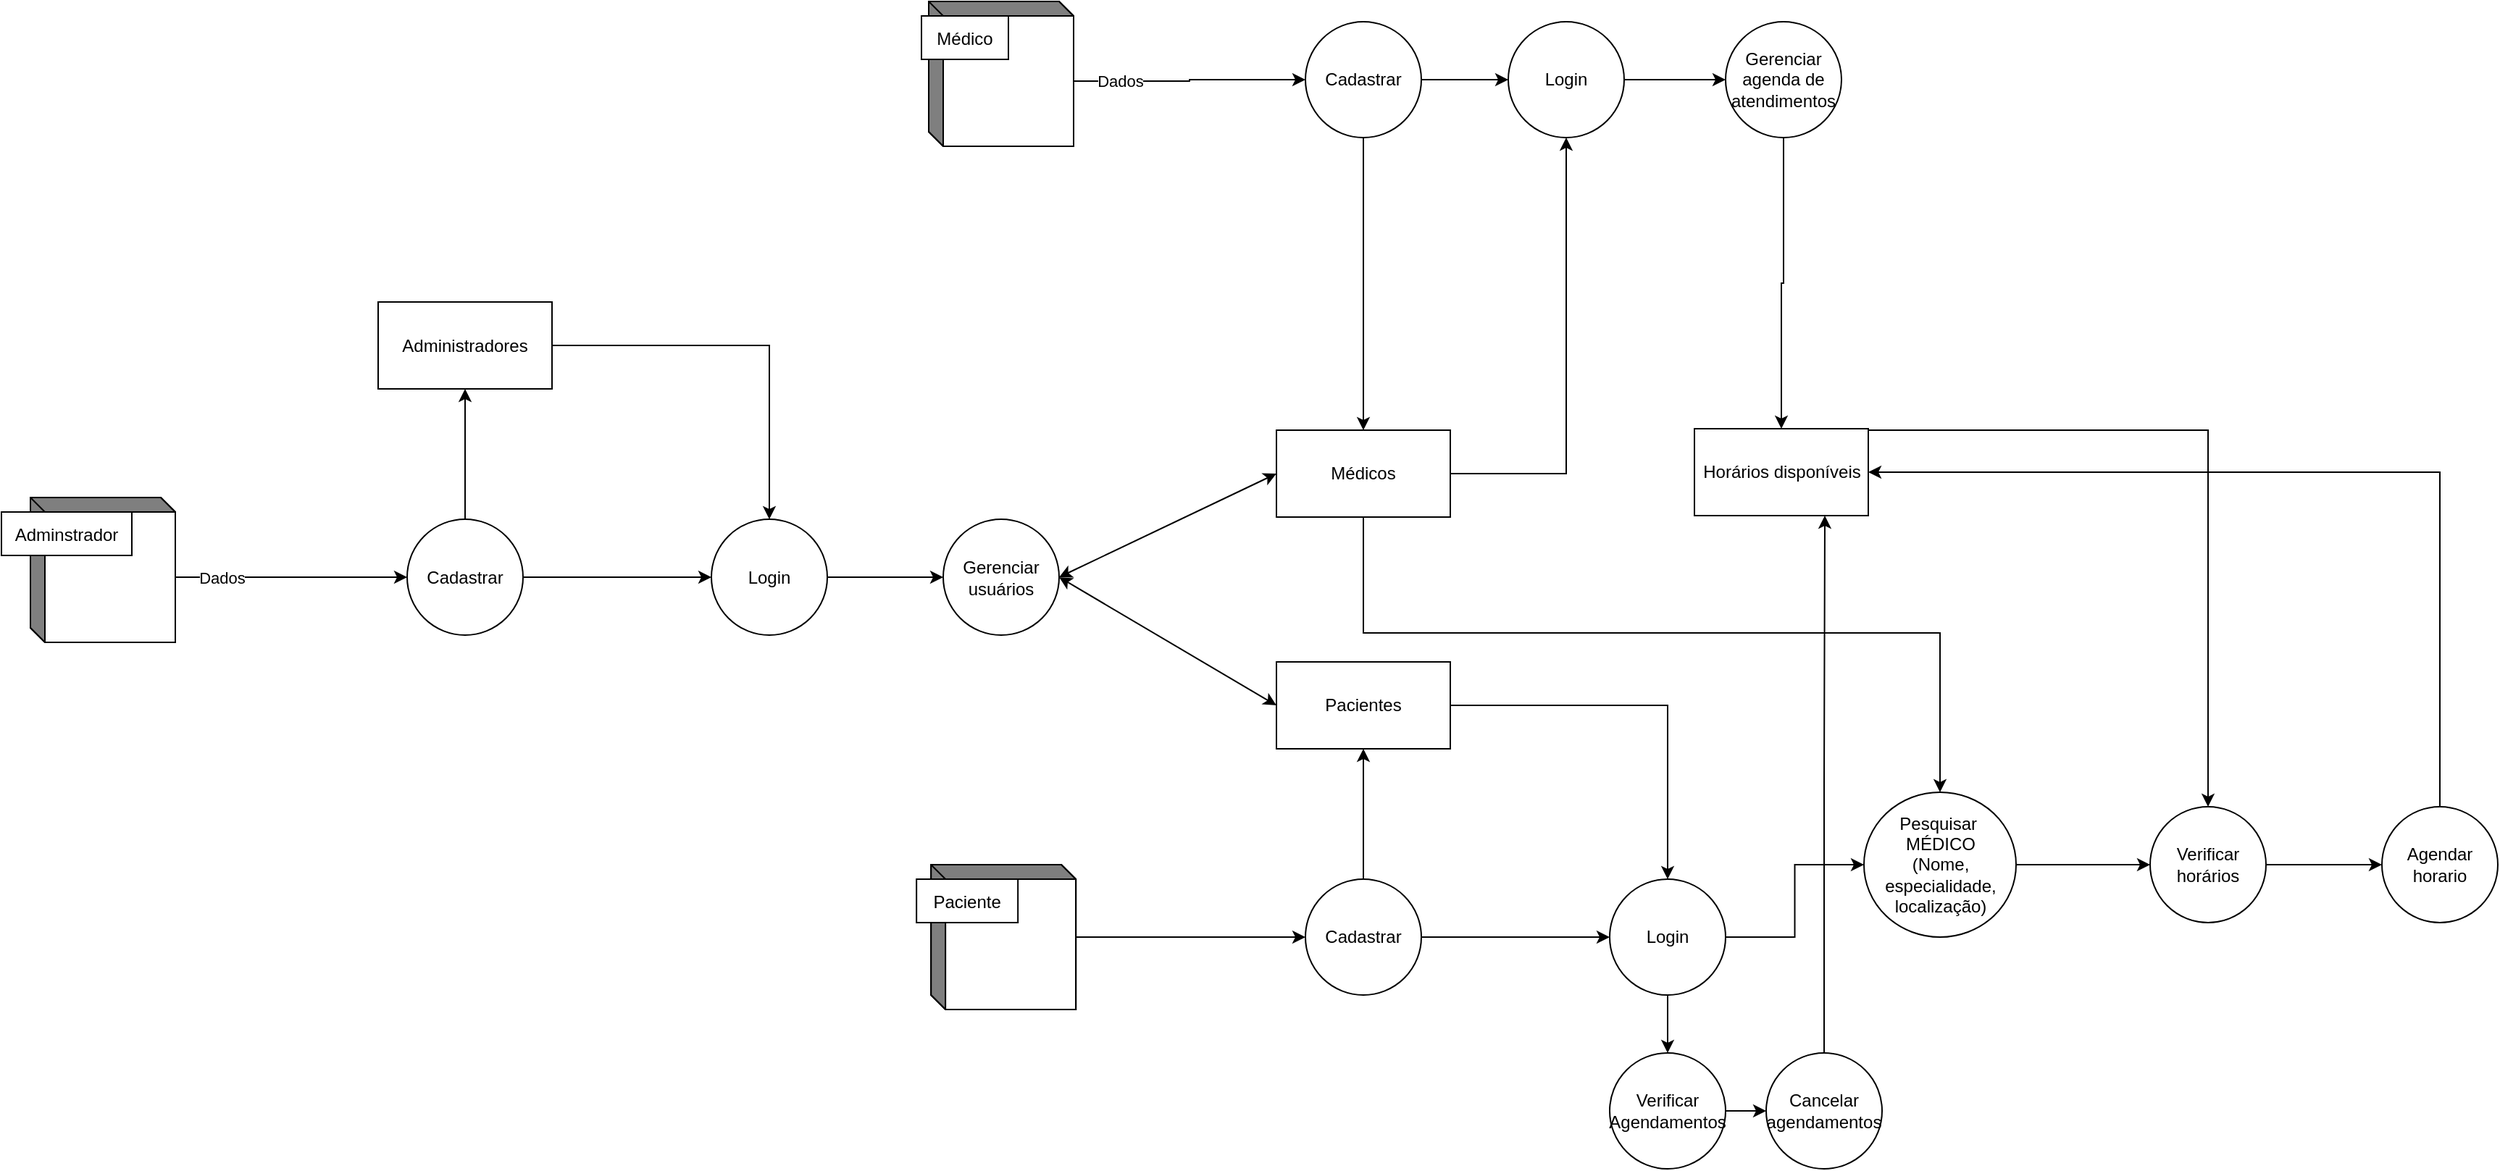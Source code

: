 <mxfile version="28.2.1">
  <diagram name="Página-1" id="ov01r3VqUNew-LuSt0n_">
    <mxGraphModel dx="3387" dy="2810" grid="1" gridSize="10" guides="1" tooltips="1" connect="1" arrows="1" fold="1" page="1" pageScale="1" pageWidth="827" pageHeight="1169" math="0" shadow="0">
      <root>
        <mxCell id="0" />
        <mxCell id="1" parent="0" />
        <mxCell id="sL7_nI7Hm1iqcbf_yprJ-4" value="" style="edgeStyle=orthogonalEdgeStyle;rounded=0;orthogonalLoop=1;jettySize=auto;html=1;exitX=0;exitY=0;exitDx=100;exitDy=55;exitPerimeter=0;entryX=0;entryY=0.5;entryDx=0;entryDy=0;" parent="1" source="sL7_nI7Hm1iqcbf_yprJ-16" target="sL7_nI7Hm1iqcbf_yprJ-3" edge="1">
          <mxGeometry relative="1" as="geometry">
            <mxPoint x="255" y="-6.0" as="sourcePoint" />
          </mxGeometry>
        </mxCell>
        <mxCell id="sL7_nI7Hm1iqcbf_yprJ-11" value="Dados" style="edgeLabel;html=1;align=center;verticalAlign=middle;resizable=0;points=[];" parent="sL7_nI7Hm1iqcbf_yprJ-4" vertex="1" connectable="0">
          <mxGeometry x="-0.646" y="-1" relative="1" as="geometry">
            <mxPoint x="3" y="-1" as="offset" />
          </mxGeometry>
        </mxCell>
        <mxCell id="sL7_nI7Hm1iqcbf_yprJ-37" style="edgeStyle=orthogonalEdgeStyle;rounded=0;orthogonalLoop=1;jettySize=auto;html=1;exitX=1;exitY=0.5;exitDx=0;exitDy=0;entryX=0;entryY=0.5;entryDx=0;entryDy=0;" parent="1" source="sL7_nI7Hm1iqcbf_yprJ-3" target="sL7_nI7Hm1iqcbf_yprJ-31" edge="1">
          <mxGeometry relative="1" as="geometry" />
        </mxCell>
        <mxCell id="sL7_nI7Hm1iqcbf_yprJ-51" value="" style="edgeStyle=orthogonalEdgeStyle;rounded=0;orthogonalLoop=1;jettySize=auto;html=1;" parent="1" source="sL7_nI7Hm1iqcbf_yprJ-3" target="sL7_nI7Hm1iqcbf_yprJ-50" edge="1">
          <mxGeometry relative="1" as="geometry" />
        </mxCell>
        <mxCell id="sL7_nI7Hm1iqcbf_yprJ-3" value="Cadastrar" style="ellipse;whiteSpace=wrap;html=1;" parent="1" vertex="1">
          <mxGeometry x="380" y="358" width="80" height="80" as="geometry" />
        </mxCell>
        <mxCell id="sL7_nI7Hm1iqcbf_yprJ-16" value="" style="html=1;dashed=0;whiteSpace=wrap;shape=mxgraph.dfd.externalEntity" parent="1" vertex="1">
          <mxGeometry x="120" y="344" width="100" height="100" as="geometry" />
        </mxCell>
        <mxCell id="sL7_nI7Hm1iqcbf_yprJ-17" value="Médico" style="autosize=1;part=1;resizable=0;strokeColor=inherit;fillColor=inherit;gradientColor=inherit;" parent="sL7_nI7Hm1iqcbf_yprJ-16" vertex="1">
          <mxGeometry width="60" height="30" relative="1" as="geometry">
            <mxPoint x="-5" y="10" as="offset" />
          </mxGeometry>
        </mxCell>
        <mxCell id="sL7_nI7Hm1iqcbf_yprJ-18" value="" style="html=1;dashed=0;whiteSpace=wrap;shape=mxgraph.dfd.externalEntity" parent="1" vertex="1">
          <mxGeometry x="-500" y="686.5" width="100" height="100" as="geometry" />
        </mxCell>
        <mxCell id="sL7_nI7Hm1iqcbf_yprJ-19" value="Adminstrador" style="autosize=1;part=1;resizable=0;strokeColor=inherit;fillColor=inherit;gradientColor=inherit;" parent="sL7_nI7Hm1iqcbf_yprJ-18" vertex="1">
          <mxGeometry width="90" height="30" relative="1" as="geometry">
            <mxPoint x="-20" y="10" as="offset" />
          </mxGeometry>
        </mxCell>
        <mxCell id="sL7_nI7Hm1iqcbf_yprJ-42" style="edgeStyle=orthogonalEdgeStyle;rounded=0;orthogonalLoop=1;jettySize=auto;html=1;" parent="1" source="sL7_nI7Hm1iqcbf_yprJ-20" target="sL7_nI7Hm1iqcbf_yprJ-40" edge="1">
          <mxGeometry relative="1" as="geometry" />
        </mxCell>
        <mxCell id="sL7_nI7Hm1iqcbf_yprJ-20" value="" style="html=1;dashed=0;whiteSpace=wrap;shape=mxgraph.dfd.externalEntity" parent="1" vertex="1">
          <mxGeometry x="121.57" y="940" width="100" height="100" as="geometry" />
        </mxCell>
        <mxCell id="sL7_nI7Hm1iqcbf_yprJ-21" value="Paciente" style="autosize=1;part=1;resizable=0;strokeColor=inherit;fillColor=inherit;gradientColor=inherit;" parent="sL7_nI7Hm1iqcbf_yprJ-20" vertex="1">
          <mxGeometry width="70" height="30" relative="1" as="geometry">
            <mxPoint x="-10" y="10" as="offset" />
          </mxGeometry>
        </mxCell>
        <mxCell id="sL7_nI7Hm1iqcbf_yprJ-79" value="" style="edgeStyle=orthogonalEdgeStyle;rounded=0;orthogonalLoop=1;jettySize=auto;html=1;" parent="1" source="sL7_nI7Hm1iqcbf_yprJ-31" target="sL7_nI7Hm1iqcbf_yprJ-78" edge="1">
          <mxGeometry relative="1" as="geometry" />
        </mxCell>
        <mxCell id="sL7_nI7Hm1iqcbf_yprJ-31" value="Login" style="ellipse;whiteSpace=wrap;html=1;dashed=0;" parent="1" vertex="1">
          <mxGeometry x="520" y="358" width="80" height="80" as="geometry" />
        </mxCell>
        <mxCell id="sL7_nI7Hm1iqcbf_yprJ-39" style="edgeStyle=orthogonalEdgeStyle;rounded=0;orthogonalLoop=1;jettySize=auto;html=1;exitX=1;exitY=0.5;exitDx=0;exitDy=0;entryX=0;entryY=0.5;entryDx=0;entryDy=0;" parent="1" source="sL7_nI7Hm1iqcbf_yprJ-40" target="sL7_nI7Hm1iqcbf_yprJ-41" edge="1">
          <mxGeometry relative="1" as="geometry" />
        </mxCell>
        <mxCell id="sL7_nI7Hm1iqcbf_yprJ-53" value="" style="edgeStyle=orthogonalEdgeStyle;rounded=0;orthogonalLoop=1;jettySize=auto;html=1;" parent="1" source="sL7_nI7Hm1iqcbf_yprJ-40" target="sL7_nI7Hm1iqcbf_yprJ-52" edge="1">
          <mxGeometry relative="1" as="geometry" />
        </mxCell>
        <mxCell id="sL7_nI7Hm1iqcbf_yprJ-40" value="Cadastrar" style="ellipse;whiteSpace=wrap;html=1;" parent="1" vertex="1">
          <mxGeometry x="380" y="950" width="80" height="80" as="geometry" />
        </mxCell>
        <mxCell id="sL7_nI7Hm1iqcbf_yprJ-72" style="edgeStyle=orthogonalEdgeStyle;rounded=0;orthogonalLoop=1;jettySize=auto;html=1;entryX=0;entryY=0.5;entryDx=0;entryDy=0;" parent="1" source="sL7_nI7Hm1iqcbf_yprJ-41" target="sL7_nI7Hm1iqcbf_yprJ-61" edge="1">
          <mxGeometry relative="1" as="geometry" />
        </mxCell>
        <mxCell id="CtMHBZtNd6OkFkV52FsI-3" value="" style="edgeStyle=orthogonalEdgeStyle;rounded=0;orthogonalLoop=1;jettySize=auto;html=1;" edge="1" parent="1" source="sL7_nI7Hm1iqcbf_yprJ-41" target="CtMHBZtNd6OkFkV52FsI-2">
          <mxGeometry relative="1" as="geometry" />
        </mxCell>
        <mxCell id="sL7_nI7Hm1iqcbf_yprJ-41" value="Login" style="ellipse;whiteSpace=wrap;html=1;dashed=0;" parent="1" vertex="1">
          <mxGeometry x="590" y="950" width="80" height="80" as="geometry" />
        </mxCell>
        <mxCell id="sL7_nI7Hm1iqcbf_yprJ-44" value="" style="edgeStyle=orthogonalEdgeStyle;rounded=0;orthogonalLoop=1;jettySize=auto;html=1;exitX=0;exitY=0;exitDx=100;exitDy=55;exitPerimeter=0;entryX=0;entryY=0.5;entryDx=0;entryDy=0;" parent="1" source="sL7_nI7Hm1iqcbf_yprJ-18" target="sL7_nI7Hm1iqcbf_yprJ-47" edge="1">
          <mxGeometry relative="1" as="geometry">
            <mxPoint x="-400" y="737.5" as="sourcePoint" />
          </mxGeometry>
        </mxCell>
        <mxCell id="sL7_nI7Hm1iqcbf_yprJ-45" value="Dados" style="edgeLabel;html=1;align=center;verticalAlign=middle;resizable=0;points=[];" parent="sL7_nI7Hm1iqcbf_yprJ-44" vertex="1" connectable="0">
          <mxGeometry x="-0.646" y="-1" relative="1" as="geometry">
            <mxPoint x="3" y="-1" as="offset" />
          </mxGeometry>
        </mxCell>
        <mxCell id="sL7_nI7Hm1iqcbf_yprJ-55" value="" style="edgeStyle=orthogonalEdgeStyle;rounded=0;orthogonalLoop=1;jettySize=auto;html=1;" parent="1" source="sL7_nI7Hm1iqcbf_yprJ-47" target="sL7_nI7Hm1iqcbf_yprJ-54" edge="1">
          <mxGeometry relative="1" as="geometry" />
        </mxCell>
        <mxCell id="sL7_nI7Hm1iqcbf_yprJ-47" value="Cadastrar" style="ellipse;whiteSpace=wrap;html=1;" parent="1" vertex="1">
          <mxGeometry x="-240" y="701.5" width="80" height="80" as="geometry" />
        </mxCell>
        <mxCell id="sL7_nI7Hm1iqcbf_yprJ-48" style="edgeStyle=orthogonalEdgeStyle;rounded=0;orthogonalLoop=1;jettySize=auto;html=1;exitX=1;exitY=0.5;exitDx=0;exitDy=0;entryX=0;entryY=0.5;entryDx=0;entryDy=0;" parent="1" source="sL7_nI7Hm1iqcbf_yprJ-47" target="sL7_nI7Hm1iqcbf_yprJ-49" edge="1">
          <mxGeometry relative="1" as="geometry" />
        </mxCell>
        <mxCell id="CtMHBZtNd6OkFkV52FsI-9" value="" style="edgeStyle=orthogonalEdgeStyle;rounded=0;orthogonalLoop=1;jettySize=auto;html=1;" edge="1" parent="1" source="sL7_nI7Hm1iqcbf_yprJ-49" target="CtMHBZtNd6OkFkV52FsI-8">
          <mxGeometry relative="1" as="geometry" />
        </mxCell>
        <mxCell id="sL7_nI7Hm1iqcbf_yprJ-49" value="Login" style="ellipse;whiteSpace=wrap;html=1;dashed=0;" parent="1" vertex="1">
          <mxGeometry x="-30" y="701.5" width="80" height="80" as="geometry" />
        </mxCell>
        <mxCell id="sL7_nI7Hm1iqcbf_yprJ-57" style="edgeStyle=orthogonalEdgeStyle;rounded=0;orthogonalLoop=1;jettySize=auto;html=1;" parent="1" source="sL7_nI7Hm1iqcbf_yprJ-50" target="sL7_nI7Hm1iqcbf_yprJ-31" edge="1">
          <mxGeometry relative="1" as="geometry" />
        </mxCell>
        <mxCell id="sL7_nI7Hm1iqcbf_yprJ-69" style="edgeStyle=orthogonalEdgeStyle;rounded=0;orthogonalLoop=1;jettySize=auto;html=1;entryX=0.5;entryY=0;entryDx=0;entryDy=0;" parent="1" source="sL7_nI7Hm1iqcbf_yprJ-50" target="sL7_nI7Hm1iqcbf_yprJ-61" edge="1">
          <mxGeometry relative="1" as="geometry">
            <Array as="points">
              <mxPoint x="420" y="780" />
              <mxPoint x="818" y="780" />
            </Array>
            <mxPoint x="780.0" y="780.0" as="targetPoint" />
          </mxGeometry>
        </mxCell>
        <mxCell id="sL7_nI7Hm1iqcbf_yprJ-50" value="Médicos" style="whiteSpace=wrap;html=1;" parent="1" vertex="1">
          <mxGeometry x="360" y="640" width="120" height="60" as="geometry" />
        </mxCell>
        <mxCell id="sL7_nI7Hm1iqcbf_yprJ-58" style="edgeStyle=orthogonalEdgeStyle;rounded=0;orthogonalLoop=1;jettySize=auto;html=1;entryX=0.5;entryY=0;entryDx=0;entryDy=0;" parent="1" source="sL7_nI7Hm1iqcbf_yprJ-52" target="sL7_nI7Hm1iqcbf_yprJ-41" edge="1">
          <mxGeometry relative="1" as="geometry" />
        </mxCell>
        <mxCell id="sL7_nI7Hm1iqcbf_yprJ-52" value="Pacientes" style="whiteSpace=wrap;html=1;" parent="1" vertex="1">
          <mxGeometry x="360" y="800" width="120" height="60" as="geometry" />
        </mxCell>
        <mxCell id="sL7_nI7Hm1iqcbf_yprJ-56" style="edgeStyle=orthogonalEdgeStyle;rounded=0;orthogonalLoop=1;jettySize=auto;html=1;entryX=0.5;entryY=0;entryDx=0;entryDy=0;" parent="1" source="sL7_nI7Hm1iqcbf_yprJ-54" target="sL7_nI7Hm1iqcbf_yprJ-49" edge="1">
          <mxGeometry relative="1" as="geometry" />
        </mxCell>
        <mxCell id="sL7_nI7Hm1iqcbf_yprJ-54" value="Administradores" style="whiteSpace=wrap;html=1;" parent="1" vertex="1">
          <mxGeometry x="-260" y="551.5" width="120" height="60" as="geometry" />
        </mxCell>
        <mxCell id="sL7_nI7Hm1iqcbf_yprJ-77" value="" style="edgeStyle=orthogonalEdgeStyle;rounded=0;orthogonalLoop=1;jettySize=auto;html=1;" parent="1" source="sL7_nI7Hm1iqcbf_yprJ-61" target="sL7_nI7Hm1iqcbf_yprJ-76" edge="1">
          <mxGeometry relative="1" as="geometry" />
        </mxCell>
        <mxCell id="sL7_nI7Hm1iqcbf_yprJ-61" value="Pesquisar&amp;nbsp;&lt;div&gt;MÉDICO&lt;br&gt;(Nome, especialidade, localização)&lt;/div&gt;" style="ellipse;whiteSpace=wrap;html=1;dashed=0;" parent="1" vertex="1">
          <mxGeometry x="765.5" y="890" width="105" height="100" as="geometry" />
        </mxCell>
        <mxCell id="sL7_nI7Hm1iqcbf_yprJ-86" value="" style="edgeStyle=orthogonalEdgeStyle;rounded=0;orthogonalLoop=1;jettySize=auto;html=1;" parent="1" source="sL7_nI7Hm1iqcbf_yprJ-76" target="sL7_nI7Hm1iqcbf_yprJ-85" edge="1">
          <mxGeometry relative="1" as="geometry" />
        </mxCell>
        <mxCell id="sL7_nI7Hm1iqcbf_yprJ-76" value="Verificar horários" style="ellipse;whiteSpace=wrap;html=1;dashed=0;" parent="1" vertex="1">
          <mxGeometry x="963" y="900" width="80" height="80" as="geometry" />
        </mxCell>
        <mxCell id="sL7_nI7Hm1iqcbf_yprJ-81" value="" style="edgeStyle=orthogonalEdgeStyle;rounded=0;orthogonalLoop=1;jettySize=auto;html=1;" parent="1" source="sL7_nI7Hm1iqcbf_yprJ-78" target="sL7_nI7Hm1iqcbf_yprJ-80" edge="1">
          <mxGeometry relative="1" as="geometry" />
        </mxCell>
        <mxCell id="sL7_nI7Hm1iqcbf_yprJ-78" value="Gerenciar agenda de atendimentos" style="ellipse;whiteSpace=wrap;html=1;dashed=0;" parent="1" vertex="1">
          <mxGeometry x="670" y="358" width="80" height="80" as="geometry" />
        </mxCell>
        <mxCell id="sL7_nI7Hm1iqcbf_yprJ-82" style="edgeStyle=orthogonalEdgeStyle;rounded=0;orthogonalLoop=1;jettySize=auto;html=1;exitX=1;exitY=1;exitDx=0;exitDy=0;" parent="1" source="sL7_nI7Hm1iqcbf_yprJ-80" target="sL7_nI7Hm1iqcbf_yprJ-76" edge="1">
          <mxGeometry relative="1" as="geometry">
            <Array as="points">
              <mxPoint x="1003" y="640" />
            </Array>
          </mxGeometry>
        </mxCell>
        <mxCell id="sL7_nI7Hm1iqcbf_yprJ-80" value="Horários disponíveis" style="whiteSpace=wrap;html=1;dashed=0;" parent="1" vertex="1">
          <mxGeometry x="648.5" y="639" width="120" height="60" as="geometry" />
        </mxCell>
        <mxCell id="sL7_nI7Hm1iqcbf_yprJ-85" value="Agendar horario" style="ellipse;whiteSpace=wrap;html=1;dashed=0;" parent="1" vertex="1">
          <mxGeometry x="1123" y="900" width="80" height="80" as="geometry" />
        </mxCell>
        <mxCell id="sL7_nI7Hm1iqcbf_yprJ-89" style="edgeStyle=orthogonalEdgeStyle;rounded=0;orthogonalLoop=1;jettySize=auto;html=1;entryX=1;entryY=0.5;entryDx=0;entryDy=0;exitX=0.5;exitY=0;exitDx=0;exitDy=0;" parent="1" source="sL7_nI7Hm1iqcbf_yprJ-85" target="sL7_nI7Hm1iqcbf_yprJ-80" edge="1">
          <mxGeometry relative="1" as="geometry">
            <mxPoint x="1210" y="880" as="sourcePoint" />
          </mxGeometry>
        </mxCell>
        <mxCell id="CtMHBZtNd6OkFkV52FsI-6" value="" style="edgeStyle=orthogonalEdgeStyle;rounded=0;orthogonalLoop=1;jettySize=auto;html=1;" edge="1" parent="1" source="CtMHBZtNd6OkFkV52FsI-2" target="CtMHBZtNd6OkFkV52FsI-5">
          <mxGeometry relative="1" as="geometry" />
        </mxCell>
        <mxCell id="CtMHBZtNd6OkFkV52FsI-2" value="Verificar Agendamentos" style="ellipse;whiteSpace=wrap;html=1;dashed=0;" vertex="1" parent="1">
          <mxGeometry x="590" y="1070" width="80" height="80" as="geometry" />
        </mxCell>
        <mxCell id="CtMHBZtNd6OkFkV52FsI-7" style="edgeStyle=orthogonalEdgeStyle;rounded=0;orthogonalLoop=1;jettySize=auto;html=1;entryX=0.75;entryY=1;entryDx=0;entryDy=0;" edge="1" parent="1" source="CtMHBZtNd6OkFkV52FsI-5" target="sL7_nI7Hm1iqcbf_yprJ-80">
          <mxGeometry relative="1" as="geometry" />
        </mxCell>
        <mxCell id="CtMHBZtNd6OkFkV52FsI-5" value="Cancelar agendamentos" style="ellipse;whiteSpace=wrap;html=1;dashed=0;" vertex="1" parent="1">
          <mxGeometry x="698" y="1070" width="80" height="80" as="geometry" />
        </mxCell>
        <mxCell id="CtMHBZtNd6OkFkV52FsI-8" value="Gerenciar usuários" style="ellipse;whiteSpace=wrap;html=1;dashed=0;" vertex="1" parent="1">
          <mxGeometry x="130" y="701.5" width="80" height="80" as="geometry" />
        </mxCell>
        <mxCell id="CtMHBZtNd6OkFkV52FsI-11" value="" style="endArrow=classic;startArrow=classic;html=1;rounded=0;entryX=0;entryY=0.5;entryDx=0;entryDy=0;exitX=1;exitY=0.5;exitDx=0;exitDy=0;" edge="1" parent="1" source="CtMHBZtNd6OkFkV52FsI-8" target="sL7_nI7Hm1iqcbf_yprJ-50">
          <mxGeometry width="50" height="50" relative="1" as="geometry">
            <mxPoint x="190" y="770" as="sourcePoint" />
            <mxPoint x="240" y="720" as="targetPoint" />
          </mxGeometry>
        </mxCell>
        <mxCell id="CtMHBZtNd6OkFkV52FsI-12" value="" style="endArrow=classic;startArrow=classic;html=1;rounded=0;entryX=0;entryY=0.5;entryDx=0;entryDy=0;exitX=1;exitY=0.5;exitDx=0;exitDy=0;" edge="1" parent="1" source="CtMHBZtNd6OkFkV52FsI-8" target="sL7_nI7Hm1iqcbf_yprJ-52">
          <mxGeometry width="50" height="50" relative="1" as="geometry">
            <mxPoint x="210" y="710" as="sourcePoint" />
            <mxPoint x="370" y="680" as="targetPoint" />
          </mxGeometry>
        </mxCell>
      </root>
    </mxGraphModel>
  </diagram>
</mxfile>
